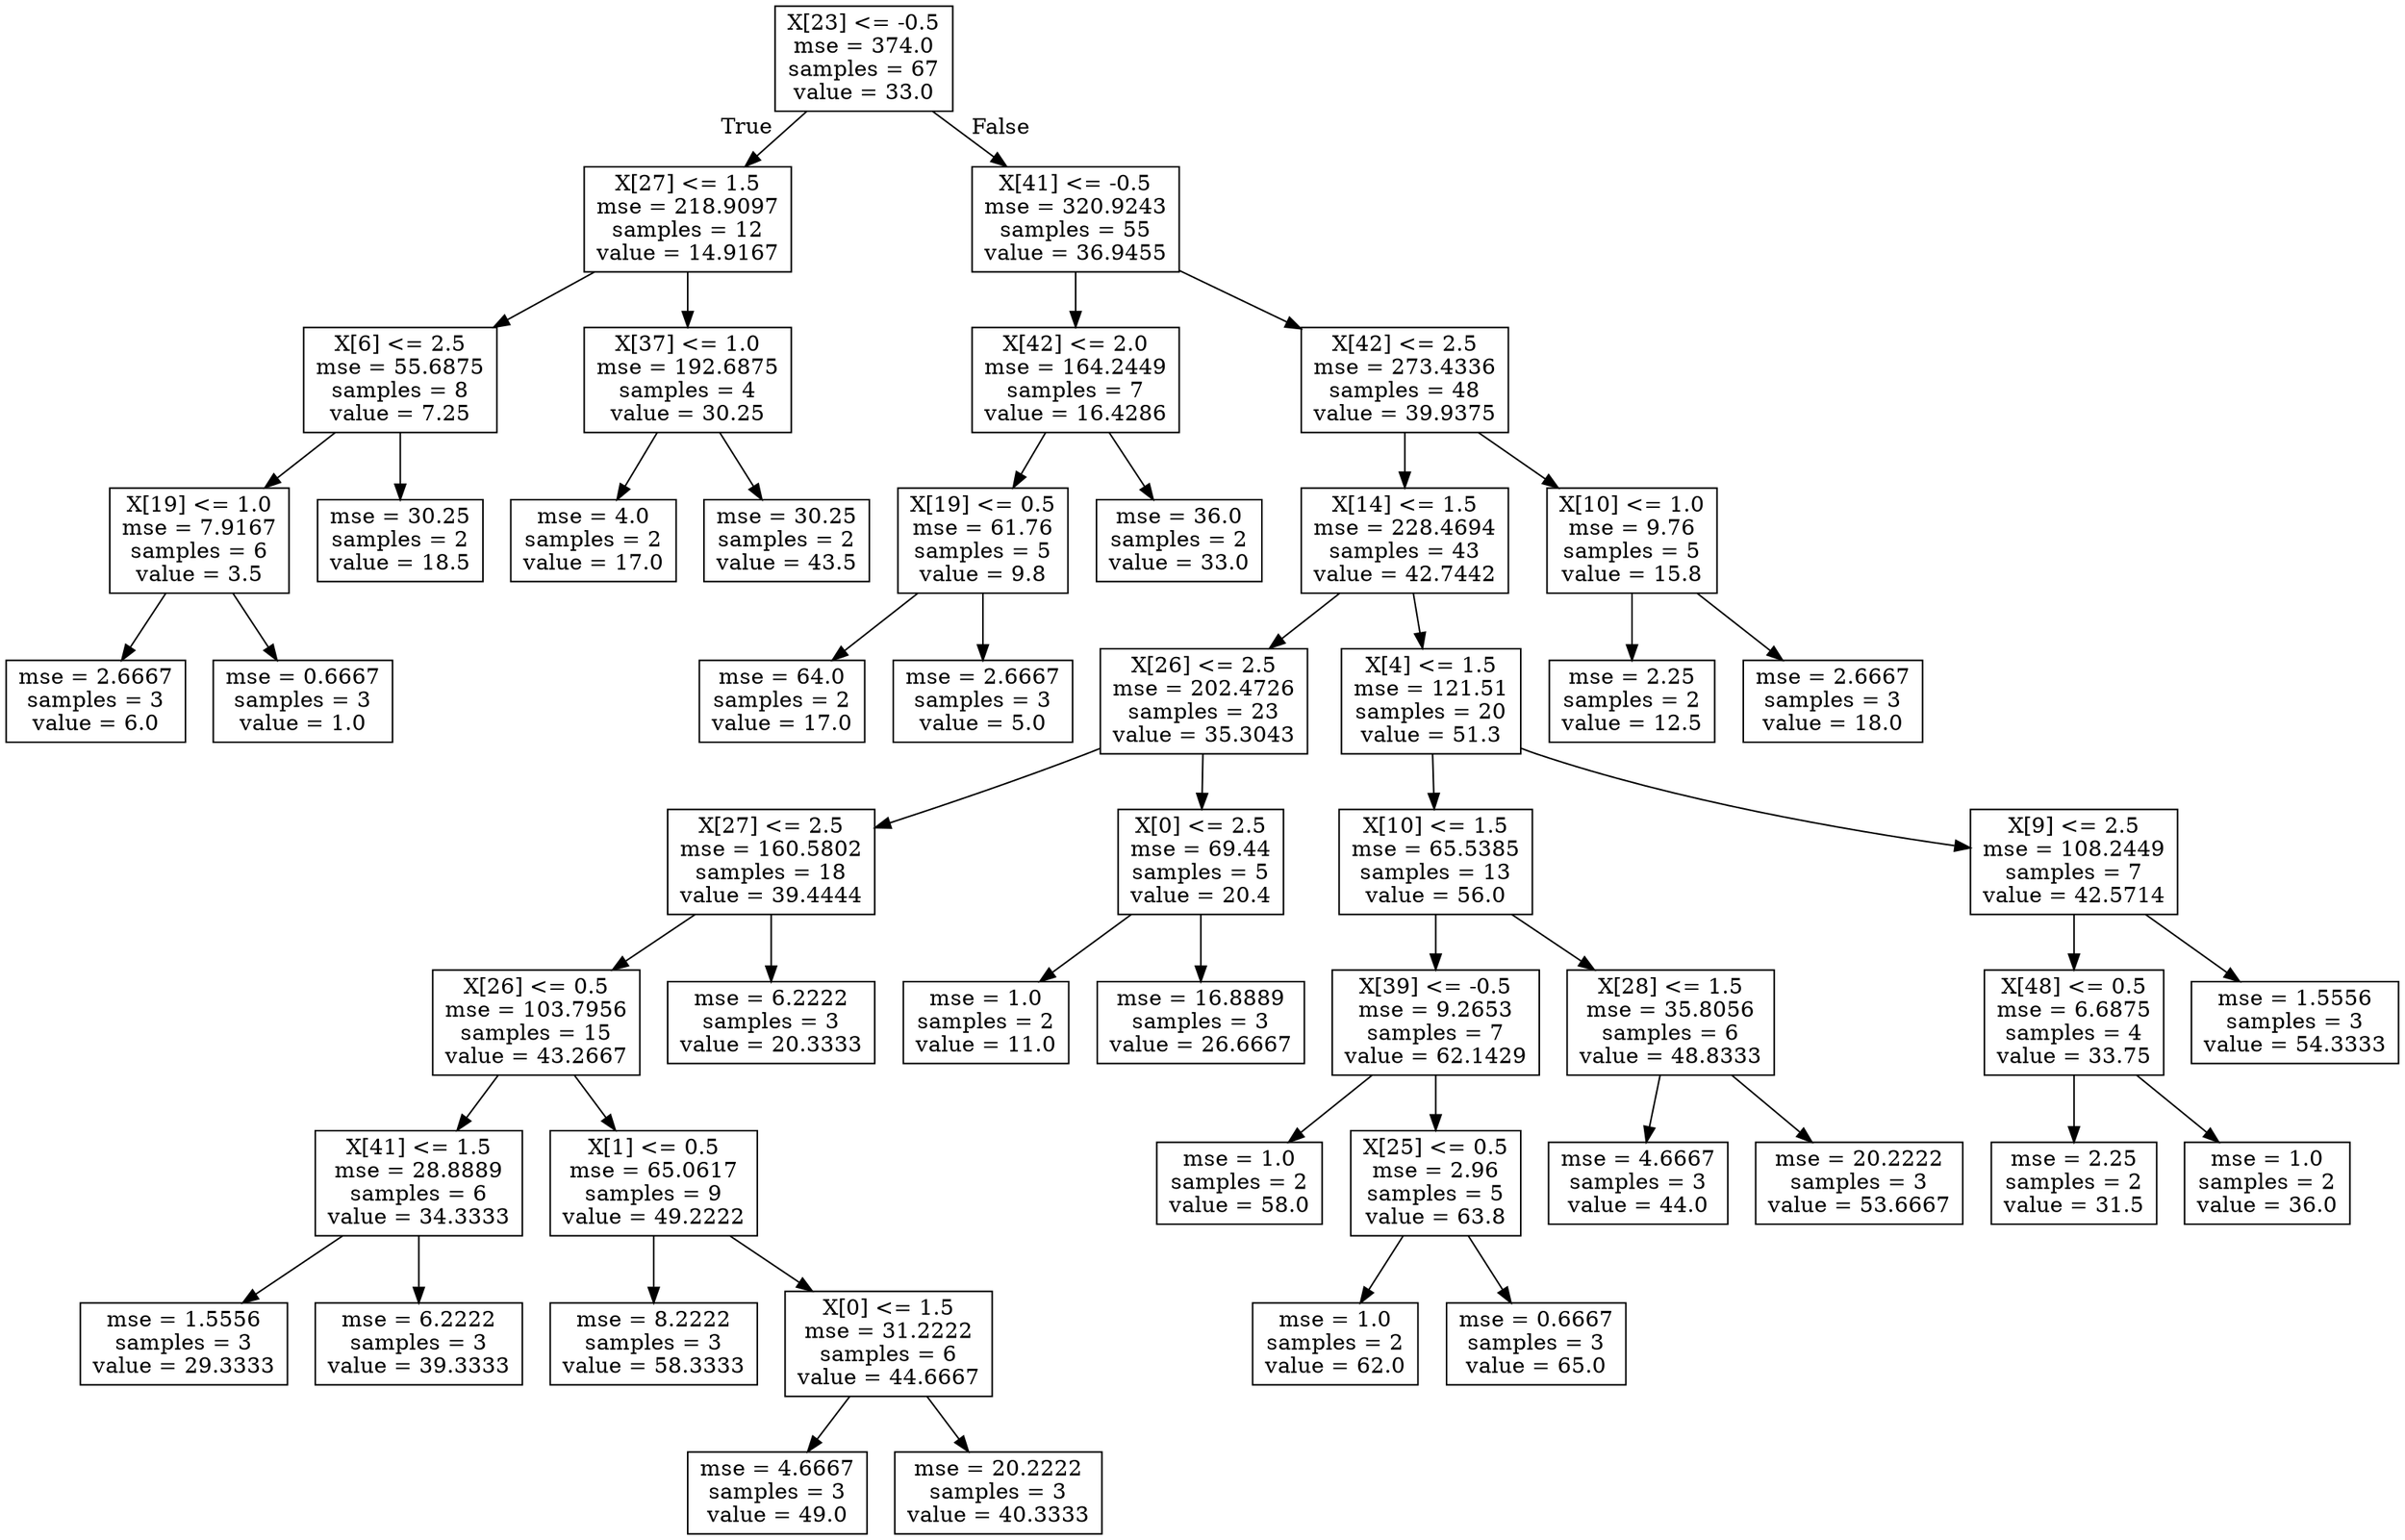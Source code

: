 digraph Tree {
node [shape=box] ;
0 [label="X[23] <= -0.5\nmse = 374.0\nsamples = 67\nvalue = 33.0"] ;
1 [label="X[27] <= 1.5\nmse = 218.9097\nsamples = 12\nvalue = 14.9167"] ;
0 -> 1 [labeldistance=2.5, labelangle=45, headlabel="True"] ;
2 [label="X[6] <= 2.5\nmse = 55.6875\nsamples = 8\nvalue = 7.25"] ;
1 -> 2 ;
3 [label="X[19] <= 1.0\nmse = 7.9167\nsamples = 6\nvalue = 3.5"] ;
2 -> 3 ;
4 [label="mse = 2.6667\nsamples = 3\nvalue = 6.0"] ;
3 -> 4 ;
5 [label="mse = 0.6667\nsamples = 3\nvalue = 1.0"] ;
3 -> 5 ;
6 [label="mse = 30.25\nsamples = 2\nvalue = 18.5"] ;
2 -> 6 ;
7 [label="X[37] <= 1.0\nmse = 192.6875\nsamples = 4\nvalue = 30.25"] ;
1 -> 7 ;
8 [label="mse = 4.0\nsamples = 2\nvalue = 17.0"] ;
7 -> 8 ;
9 [label="mse = 30.25\nsamples = 2\nvalue = 43.5"] ;
7 -> 9 ;
10 [label="X[41] <= -0.5\nmse = 320.9243\nsamples = 55\nvalue = 36.9455"] ;
0 -> 10 [labeldistance=2.5, labelangle=-45, headlabel="False"] ;
11 [label="X[42] <= 2.0\nmse = 164.2449\nsamples = 7\nvalue = 16.4286"] ;
10 -> 11 ;
12 [label="X[19] <= 0.5\nmse = 61.76\nsamples = 5\nvalue = 9.8"] ;
11 -> 12 ;
13 [label="mse = 64.0\nsamples = 2\nvalue = 17.0"] ;
12 -> 13 ;
14 [label="mse = 2.6667\nsamples = 3\nvalue = 5.0"] ;
12 -> 14 ;
15 [label="mse = 36.0\nsamples = 2\nvalue = 33.0"] ;
11 -> 15 ;
16 [label="X[42] <= 2.5\nmse = 273.4336\nsamples = 48\nvalue = 39.9375"] ;
10 -> 16 ;
17 [label="X[14] <= 1.5\nmse = 228.4694\nsamples = 43\nvalue = 42.7442"] ;
16 -> 17 ;
18 [label="X[26] <= 2.5\nmse = 202.4726\nsamples = 23\nvalue = 35.3043"] ;
17 -> 18 ;
19 [label="X[27] <= 2.5\nmse = 160.5802\nsamples = 18\nvalue = 39.4444"] ;
18 -> 19 ;
20 [label="X[26] <= 0.5\nmse = 103.7956\nsamples = 15\nvalue = 43.2667"] ;
19 -> 20 ;
21 [label="X[41] <= 1.5\nmse = 28.8889\nsamples = 6\nvalue = 34.3333"] ;
20 -> 21 ;
22 [label="mse = 1.5556\nsamples = 3\nvalue = 29.3333"] ;
21 -> 22 ;
23 [label="mse = 6.2222\nsamples = 3\nvalue = 39.3333"] ;
21 -> 23 ;
24 [label="X[1] <= 0.5\nmse = 65.0617\nsamples = 9\nvalue = 49.2222"] ;
20 -> 24 ;
25 [label="mse = 8.2222\nsamples = 3\nvalue = 58.3333"] ;
24 -> 25 ;
26 [label="X[0] <= 1.5\nmse = 31.2222\nsamples = 6\nvalue = 44.6667"] ;
24 -> 26 ;
27 [label="mse = 4.6667\nsamples = 3\nvalue = 49.0"] ;
26 -> 27 ;
28 [label="mse = 20.2222\nsamples = 3\nvalue = 40.3333"] ;
26 -> 28 ;
29 [label="mse = 6.2222\nsamples = 3\nvalue = 20.3333"] ;
19 -> 29 ;
30 [label="X[0] <= 2.5\nmse = 69.44\nsamples = 5\nvalue = 20.4"] ;
18 -> 30 ;
31 [label="mse = 1.0\nsamples = 2\nvalue = 11.0"] ;
30 -> 31 ;
32 [label="mse = 16.8889\nsamples = 3\nvalue = 26.6667"] ;
30 -> 32 ;
33 [label="X[4] <= 1.5\nmse = 121.51\nsamples = 20\nvalue = 51.3"] ;
17 -> 33 ;
34 [label="X[10] <= 1.5\nmse = 65.5385\nsamples = 13\nvalue = 56.0"] ;
33 -> 34 ;
35 [label="X[39] <= -0.5\nmse = 9.2653\nsamples = 7\nvalue = 62.1429"] ;
34 -> 35 ;
36 [label="mse = 1.0\nsamples = 2\nvalue = 58.0"] ;
35 -> 36 ;
37 [label="X[25] <= 0.5\nmse = 2.96\nsamples = 5\nvalue = 63.8"] ;
35 -> 37 ;
38 [label="mse = 1.0\nsamples = 2\nvalue = 62.0"] ;
37 -> 38 ;
39 [label="mse = 0.6667\nsamples = 3\nvalue = 65.0"] ;
37 -> 39 ;
40 [label="X[28] <= 1.5\nmse = 35.8056\nsamples = 6\nvalue = 48.8333"] ;
34 -> 40 ;
41 [label="mse = 4.6667\nsamples = 3\nvalue = 44.0"] ;
40 -> 41 ;
42 [label="mse = 20.2222\nsamples = 3\nvalue = 53.6667"] ;
40 -> 42 ;
43 [label="X[9] <= 2.5\nmse = 108.2449\nsamples = 7\nvalue = 42.5714"] ;
33 -> 43 ;
44 [label="X[48] <= 0.5\nmse = 6.6875\nsamples = 4\nvalue = 33.75"] ;
43 -> 44 ;
45 [label="mse = 2.25\nsamples = 2\nvalue = 31.5"] ;
44 -> 45 ;
46 [label="mse = 1.0\nsamples = 2\nvalue = 36.0"] ;
44 -> 46 ;
47 [label="mse = 1.5556\nsamples = 3\nvalue = 54.3333"] ;
43 -> 47 ;
48 [label="X[10] <= 1.0\nmse = 9.76\nsamples = 5\nvalue = 15.8"] ;
16 -> 48 ;
49 [label="mse = 2.25\nsamples = 2\nvalue = 12.5"] ;
48 -> 49 ;
50 [label="mse = 2.6667\nsamples = 3\nvalue = 18.0"] ;
48 -> 50 ;
}